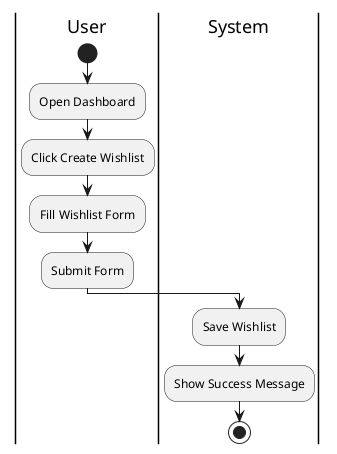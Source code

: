 @startuml
|User|
start
:Open Dashboard;
:Click Create Wishlist;
:Fill Wishlist Form;
:Submit Form;

|System|
:Save Wishlist;
:Show Success Message;
stop
@enduml
